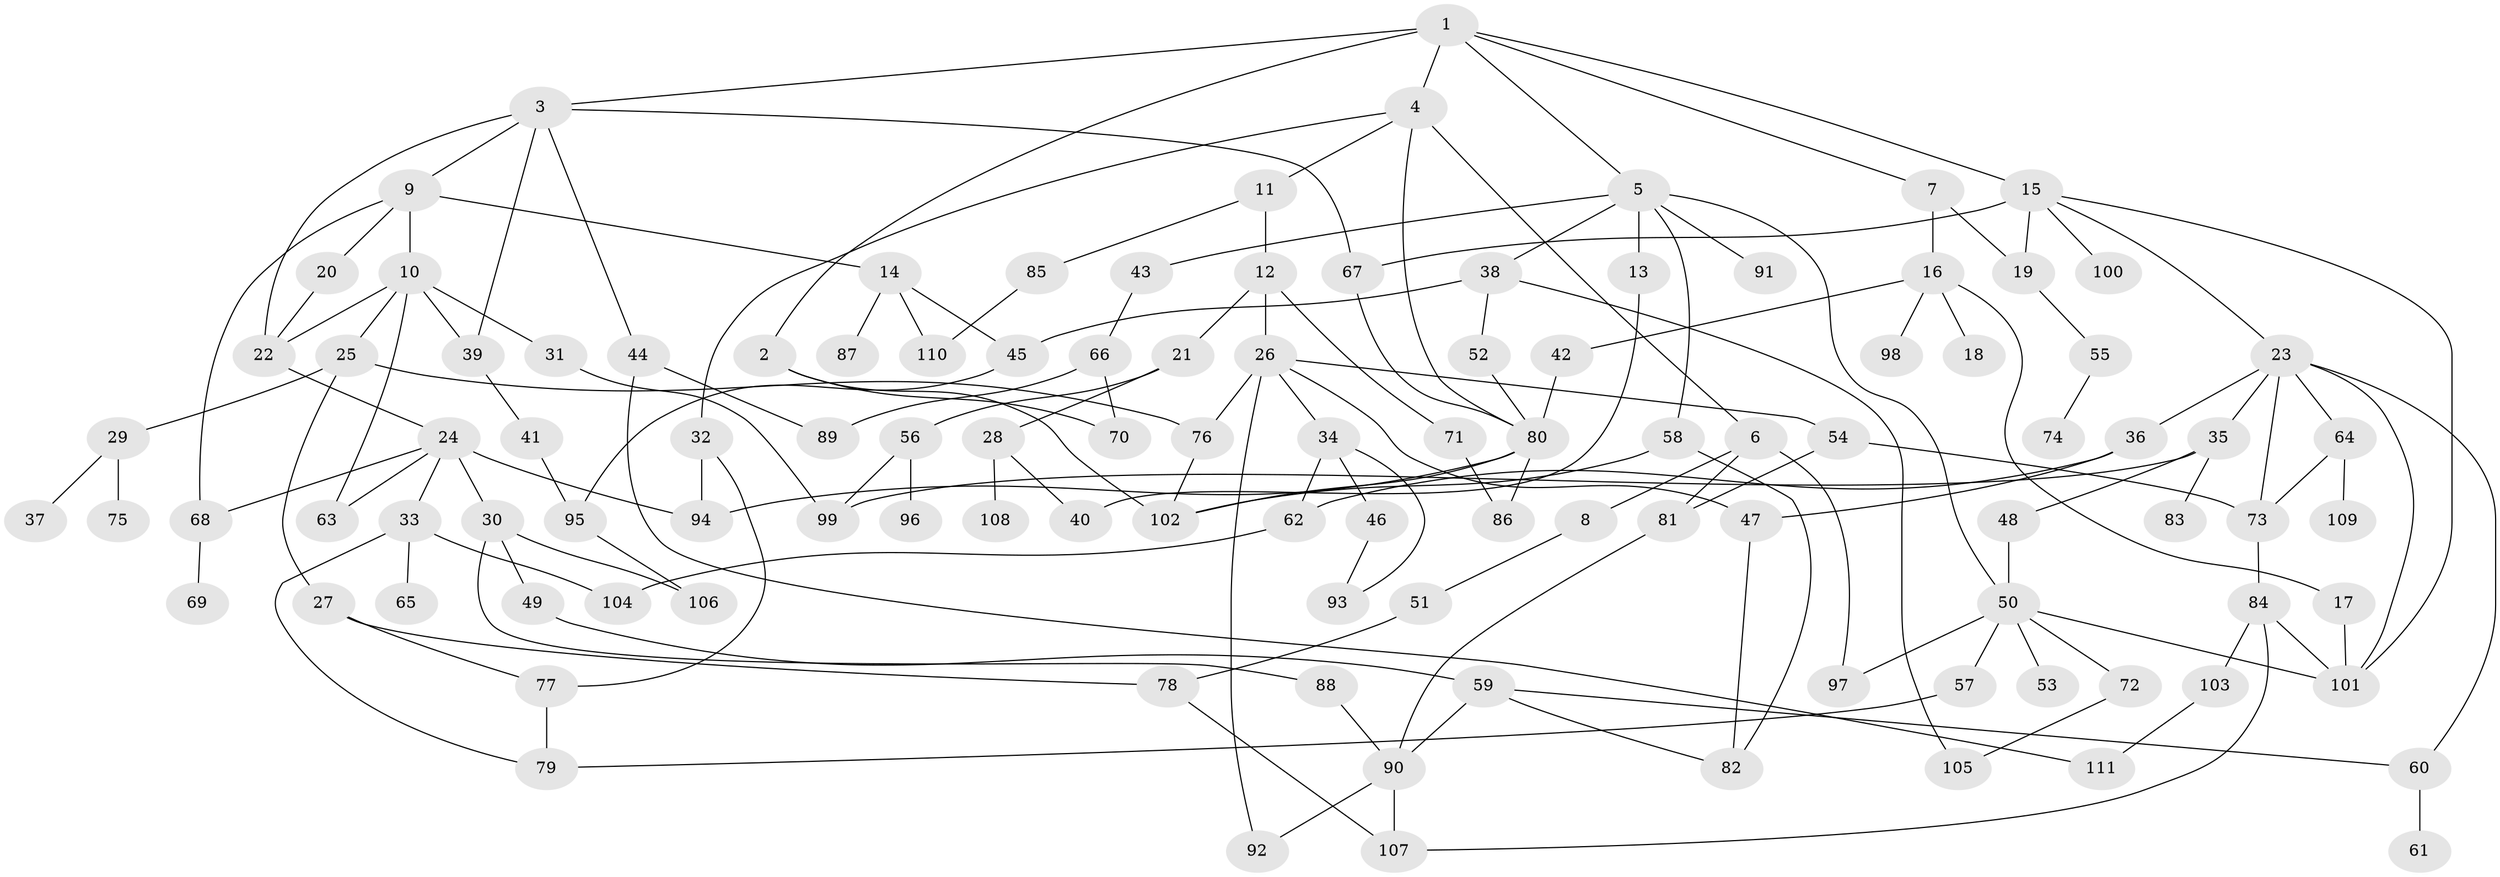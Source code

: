 // coarse degree distribution, {2: 0.2987012987012987, 1: 0.19480519480519481, 5: 0.1038961038961039, 4: 0.09090909090909091, 3: 0.2077922077922078, 7: 0.025974025974025976, 8: 0.025974025974025976, 6: 0.03896103896103896, 9: 0.012987012987012988}
// Generated by graph-tools (version 1.1) at 2025/44/03/04/25 21:44:45]
// undirected, 111 vertices, 163 edges
graph export_dot {
graph [start="1"]
  node [color=gray90,style=filled];
  1;
  2;
  3;
  4;
  5;
  6;
  7;
  8;
  9;
  10;
  11;
  12;
  13;
  14;
  15;
  16;
  17;
  18;
  19;
  20;
  21;
  22;
  23;
  24;
  25;
  26;
  27;
  28;
  29;
  30;
  31;
  32;
  33;
  34;
  35;
  36;
  37;
  38;
  39;
  40;
  41;
  42;
  43;
  44;
  45;
  46;
  47;
  48;
  49;
  50;
  51;
  52;
  53;
  54;
  55;
  56;
  57;
  58;
  59;
  60;
  61;
  62;
  63;
  64;
  65;
  66;
  67;
  68;
  69;
  70;
  71;
  72;
  73;
  74;
  75;
  76;
  77;
  78;
  79;
  80;
  81;
  82;
  83;
  84;
  85;
  86;
  87;
  88;
  89;
  90;
  91;
  92;
  93;
  94;
  95;
  96;
  97;
  98;
  99;
  100;
  101;
  102;
  103;
  104;
  105;
  106;
  107;
  108;
  109;
  110;
  111;
  1 -- 2;
  1 -- 3;
  1 -- 4;
  1 -- 5;
  1 -- 7;
  1 -- 15;
  2 -- 102;
  2 -- 70;
  3 -- 9;
  3 -- 22;
  3 -- 39;
  3 -- 44;
  3 -- 67;
  4 -- 6;
  4 -- 11;
  4 -- 32;
  4 -- 80;
  5 -- 13;
  5 -- 38;
  5 -- 43;
  5 -- 50;
  5 -- 58;
  5 -- 91;
  6 -- 8;
  6 -- 81;
  6 -- 97;
  7 -- 16;
  7 -- 19;
  8 -- 51;
  9 -- 10;
  9 -- 14;
  9 -- 20;
  9 -- 68;
  10 -- 25;
  10 -- 31;
  10 -- 63;
  10 -- 22;
  10 -- 39;
  11 -- 12;
  11 -- 85;
  12 -- 21;
  12 -- 26;
  12 -- 71;
  13 -- 40;
  14 -- 87;
  14 -- 110;
  14 -- 45;
  15 -- 23;
  15 -- 67;
  15 -- 100;
  15 -- 101;
  15 -- 19;
  16 -- 17;
  16 -- 18;
  16 -- 42;
  16 -- 98;
  17 -- 101;
  19 -- 55;
  20 -- 22;
  21 -- 28;
  21 -- 56;
  22 -- 24;
  23 -- 35;
  23 -- 36;
  23 -- 60;
  23 -- 64;
  23 -- 101;
  23 -- 73;
  24 -- 30;
  24 -- 33;
  24 -- 68;
  24 -- 63;
  24 -- 94;
  25 -- 27;
  25 -- 29;
  25 -- 76;
  26 -- 34;
  26 -- 47;
  26 -- 54;
  26 -- 76;
  26 -- 92;
  27 -- 77;
  27 -- 78;
  28 -- 40;
  28 -- 108;
  29 -- 37;
  29 -- 75;
  30 -- 49;
  30 -- 88;
  30 -- 106;
  31 -- 99;
  32 -- 94;
  32 -- 77;
  33 -- 65;
  33 -- 104;
  33 -- 79;
  34 -- 46;
  34 -- 62;
  34 -- 93;
  35 -- 48;
  35 -- 83;
  35 -- 99;
  36 -- 62;
  36 -- 47;
  38 -- 45;
  38 -- 52;
  38 -- 105;
  39 -- 41;
  41 -- 95;
  42 -- 80;
  43 -- 66;
  44 -- 89;
  44 -- 111;
  45 -- 95;
  46 -- 93;
  47 -- 82;
  48 -- 50;
  49 -- 59;
  50 -- 53;
  50 -- 57;
  50 -- 72;
  50 -- 101;
  50 -- 97;
  51 -- 78;
  52 -- 80;
  54 -- 73;
  54 -- 81;
  55 -- 74;
  56 -- 96;
  56 -- 99;
  57 -- 79;
  58 -- 102;
  58 -- 82;
  59 -- 82;
  59 -- 60;
  59 -- 90;
  60 -- 61;
  62 -- 104;
  64 -- 73;
  64 -- 109;
  66 -- 70;
  66 -- 89;
  67 -- 80;
  68 -- 69;
  71 -- 86;
  72 -- 105;
  73 -- 84;
  76 -- 102;
  77 -- 79;
  78 -- 107;
  80 -- 94;
  80 -- 102;
  80 -- 86;
  81 -- 90;
  84 -- 103;
  84 -- 101;
  84 -- 107;
  85 -- 110;
  88 -- 90;
  90 -- 92;
  90 -- 107;
  95 -- 106;
  103 -- 111;
}
